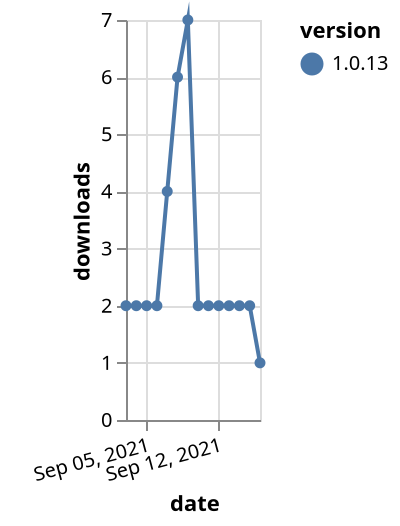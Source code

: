 {"$schema": "https://vega.github.io/schema/vega-lite/v5.json", "description": "A simple bar chart with embedded data.", "data": {"values": [{"date": "2021-09-03", "total": 1847, "delta": 2, "version": "1.0.13"}, {"date": "2021-09-04", "total": 1849, "delta": 2, "version": "1.0.13"}, {"date": "2021-09-05", "total": 1851, "delta": 2, "version": "1.0.13"}, {"date": "2021-09-06", "total": 1853, "delta": 2, "version": "1.0.13"}, {"date": "2021-09-07", "total": 1857, "delta": 4, "version": "1.0.13"}, {"date": "2021-09-08", "total": 1863, "delta": 6, "version": "1.0.13"}, {"date": "2021-09-09", "total": 1870, "delta": 7, "version": "1.0.13"}, {"date": "2021-09-10", "total": 1872, "delta": 2, "version": "1.0.13"}, {"date": "2021-09-11", "total": 1874, "delta": 2, "version": "1.0.13"}, {"date": "2021-09-12", "total": 1876, "delta": 2, "version": "1.0.13"}, {"date": "2021-09-13", "total": 1878, "delta": 2, "version": "1.0.13"}, {"date": "2021-09-14", "total": 1880, "delta": 2, "version": "1.0.13"}, {"date": "2021-09-15", "total": 1882, "delta": 2, "version": "1.0.13"}, {"date": "2021-09-16", "total": 1883, "delta": 1, "version": "1.0.13"}]}, "width": "container", "mark": {"type": "line", "point": {"filled": true}}, "encoding": {"x": {"field": "date", "type": "temporal", "timeUnit": "yearmonthdate", "title": "date", "axis": {"labelAngle": -15}}, "y": {"field": "delta", "type": "quantitative", "title": "downloads"}, "color": {"field": "version", "type": "nominal"}, "tooltip": {"field": "delta"}}}